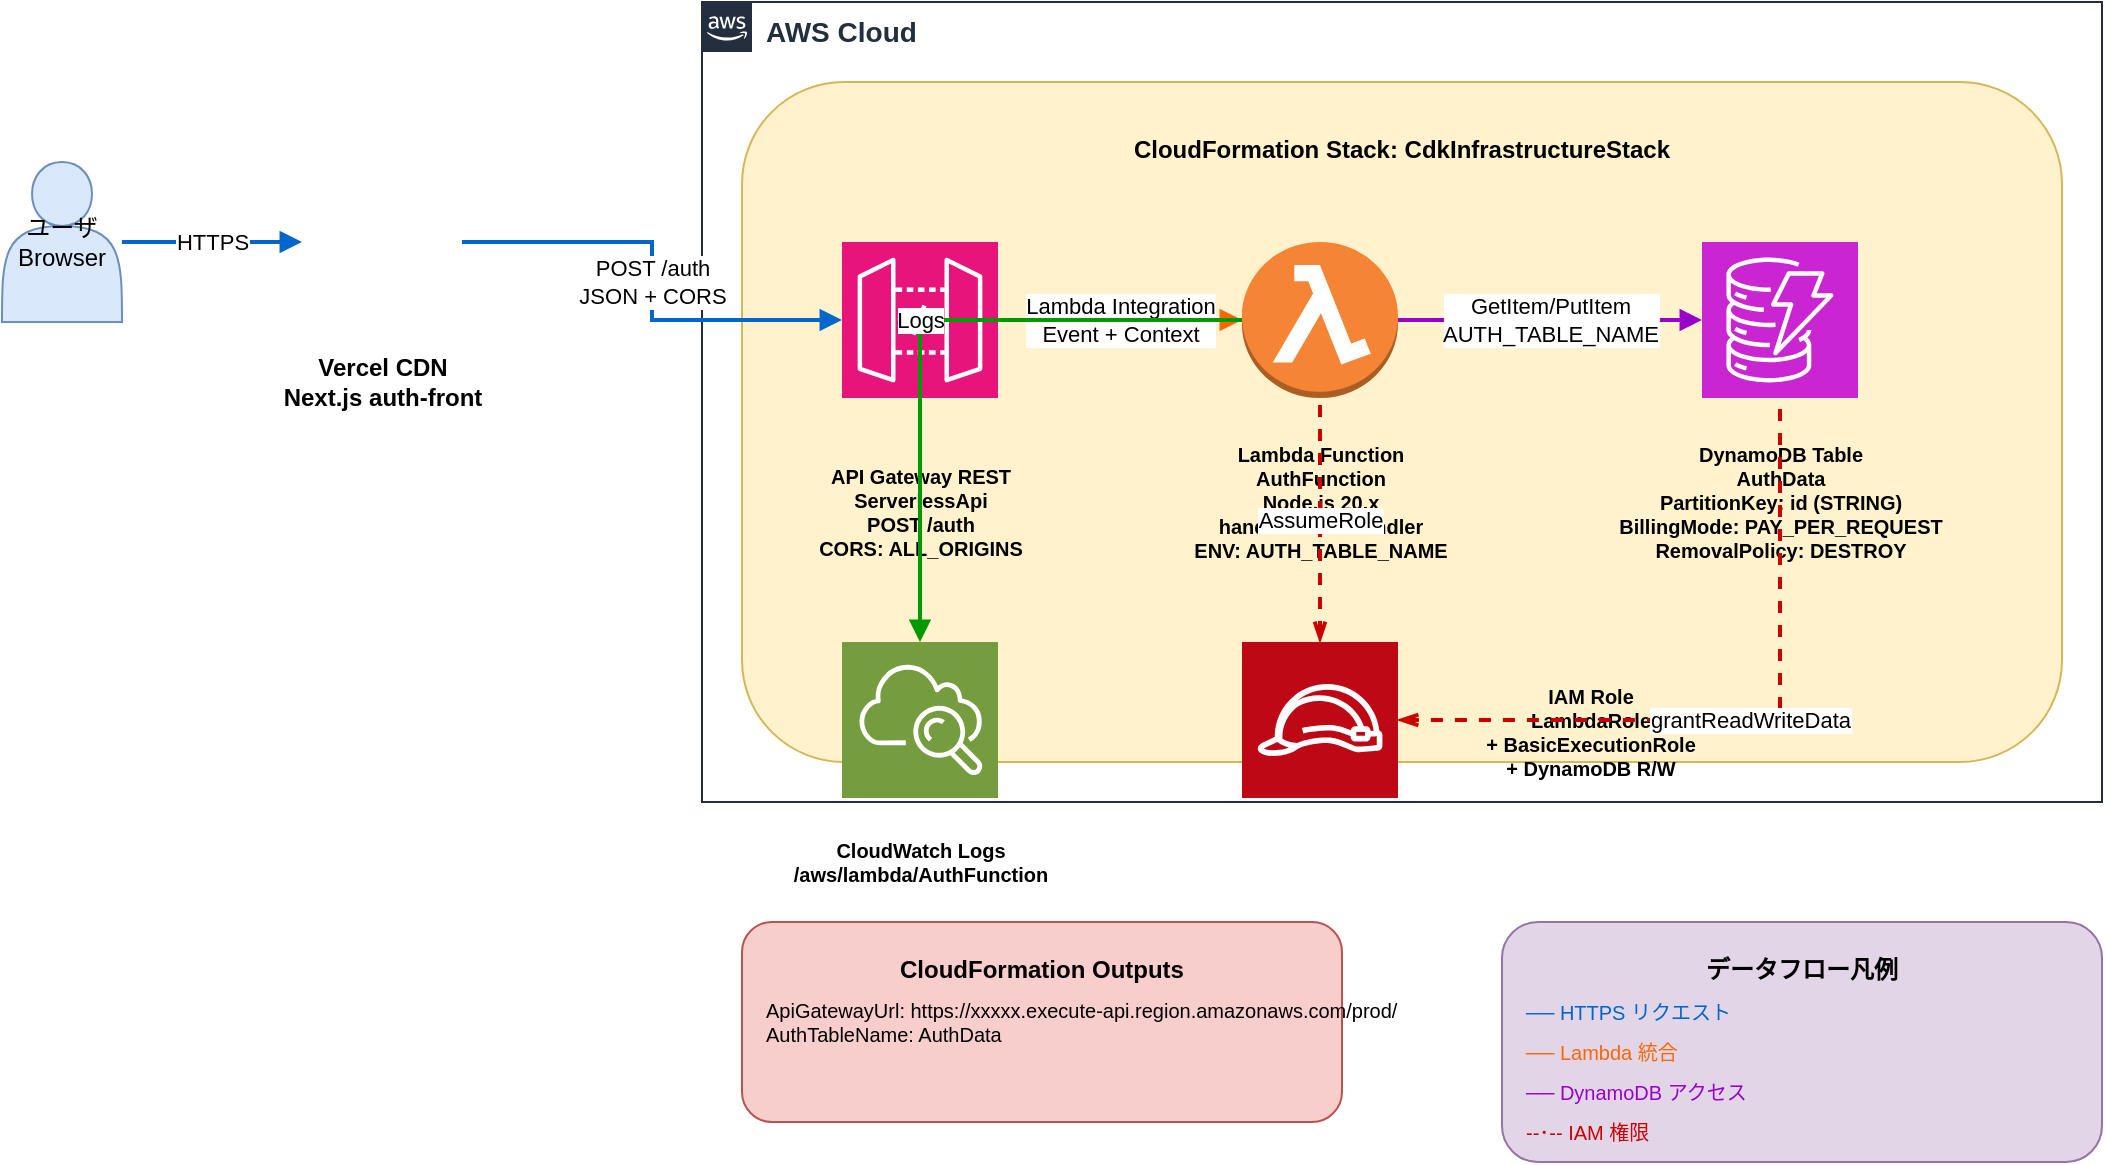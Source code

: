 <mxfile version="24.7.17">
  <diagram name="CDK AWS Architecture" id="cdk-serverless-auth">
    <mxGraphModel dx="1426" dy="1918" grid="1" gridSize="10" guides="1" tooltips="1" connect="1" arrows="1" fold="1" page="1" pageScale="1" pageWidth="1169" pageHeight="827" math="0" shadow="0">
      <root>
        <mxCell id="0" />
        <mxCell id="1" parent="0" />
        
        <!-- User/Browser -->
        <mxCell id="user-browser" value="ユーザ&#xa;Browser" style="shape=actor;whiteSpace=wrap;html=1;fillColor=#dae8fc;strokeColor=#6c8ebf;" vertex="1" parent="1">
          <mxGeometry x="50" y="200" width="60" height="80" as="geometry" />
        </mxCell>
        
        <!-- Vercel Frontend -->
        <mxCell id="vercel-frontend" value="" style="shape=image;html=1;verticalAlign=top;verticalLabelPosition=bottom;labelBackgroundColor=#ffffff;imageAspect=0;aspect=fixed;image=https://icons.diagrams.net/icon-cache1/Ionicons_Fill_Vol_2-2187/logo-vercel-632.svg" vertex="1" parent="1">
          <mxGeometry x="200" y="200" width="80" height="80" as="geometry" />
        </mxCell>
        <mxCell id="vercel-label" value="Vercel CDN&#xa;Next.js auth-front" style="text;html=1;align=center;verticalAlign=middle;resizable=0;points=[];autosize=1;strokeColor=none;fillColor=none;fontStyle=1;" vertex="1" parent="1">
          <mxGeometry x="190" y="290" width="100" height="40" as="geometry" />
        </mxCell>
        
        <!-- AWS Cloud Container -->
        <mxCell id="aws-cloud" value="AWS Cloud" style="points=[[0,0],[0.25,0],[0.5,0],[0.75,0],[1,0],[1,0.25],[1,0.5],[1,0.75],[1,1],[0.75,1],[0.5,1],[0.25,1],[0,1],[0,0.75],[0,0.5],[0,0.25]];outlineConnect=0;gradientColor=none;html=1;whiteSpace=wrap;fontSize=14;fontStyle=1;container=1;pointerEvents=0;collapsible=0;recursiveResize=0;shape=mxgraph.aws4.group;grIcon=mxgraph.aws4.group_aws_cloud_alt;strokeColor=#232F3E;fillColor=none;verticalAlign=top;align=left;spacingLeft=30;fontColor=#232F3E;dashed=0;" vertex="1" parent="1">
          <mxGeometry x="400" y="120" width="700" height="400" as="geometry" />
        </mxCell>
        
        <!-- CloudFormation Stack Container -->
        <mxCell id="cf-stack" value="CloudFormation Stack: CdkInfrastructureStack" style="rounded=1;whiteSpace=wrap;html=1;fillColor=#fff2cc;strokeColor=#d6b656;verticalAlign=top;fontStyle=1;spacingTop=20;" vertex="1" parent="aws-cloud">
          <mxGeometry x="20" y="40" width="660" height="340" as="geometry" />
        </mxCell>
        
        <!-- API Gateway -->
        <mxCell id="api-gateway" value="" style="sketch=0;points=[[0,0,0],[0.25,0,0],[0.5,0,0],[0.75,0,0],[1,0,0],[0,1,0],[0.25,1,0],[0.5,1,0],[0.75,1,0],[1,1,0],[0,0.25,0],[0,0.5,0],[0,0.75,0],[1,0.25,0],[1,0.5,0],[1,0.75,0]];outlineConnect=0;fontColor=#232F3E;fillColor=#E7157B;strokeColor=#ffffff;dashed=0;verticalLabelPosition=bottom;verticalAlign=top;align=center;html=1;fontSize=12;fontStyle=0;aspect=fixed;shape=mxgraph.aws4.resourceIcon;resIcon=mxgraph.aws4.api_gateway;" vertex="1" parent="cf-stack">
          <mxGeometry x="50" y="80" width="78" height="78" as="geometry" />
        </mxCell>
        <mxCell id="api-gateway-label" value="API Gateway REST&#xa;ServerlessApi&#xa;POST /auth&#xa;CORS: ALL_ORIGINS" style="text;html=1;align=center;verticalAlign=middle;resizable=0;points=[];autosize=1;strokeColor=none;fillColor=none;fontStyle=1;fontSize=10;" vertex="1" parent="cf-stack">
          <mxGeometry x="29" y="180" width="120" height="70" as="geometry" />
        </mxCell>
        
        <!-- Lambda Function -->
        <mxCell id="lambda-function" value="" style="outlineConnect=0;dashed=0;verticalLabelPosition=bottom;verticalAlign=top;align=center;html=1;shape=mxgraph.aws3.lambda_function;fillColor=#F58534;gradientColor=none;" vertex="1" parent="cf-stack">
          <mxGeometry x="250" y="80" width="78" height="78" as="geometry" />
        </mxCell>
        <mxCell id="lambda-label" value="Lambda Function&#xa;AuthFunction&#xa;Node.js 20.x&#xa;handler: auth.handler&#xa;ENV: AUTH_TABLE_NAME" style="text;html=1;align=center;verticalAlign=middle;resizable=0;points=[];autosize=1;strokeColor=none;fillColor=none;fontStyle=1;fontSize=10;" vertex="1" parent="cf-stack">
          <mxGeometry x="219" y="170" width="140" height="80" as="geometry" />
        </mxCell>
        
        <!-- IAM Role -->
        <mxCell id="iam-role" value="" style="sketch=0;points=[[0,0,0],[0.25,0,0],[0.5,0,0],[0.75,0,0],[1,0,0],[0,1,0],[0.25,1,0],[0.5,1,0],[0.75,1,0],[1,1,0],[0,0.25,0],[0,0.5,0],[0,0.75,0],[1,0.25,0],[1,0.5,0],[1,0.75,0]];outlineConnect=0;fontColor=#232F3E;fillColor=#BF0816;strokeColor=#ffffff;dashed=0;verticalLabelPosition=bottom;verticalAlign=top;align=center;html=1;fontSize=12;fontStyle=0;aspect=fixed;shape=mxgraph.aws4.resourceIcon;resIcon=mxgraph.aws4.role;" vertex="1" parent="cf-stack">
          <mxGeometry x="250" y="280" width="78" height="78" as="geometry" />
        </mxCell>
        <mxCell id="iam-role-label" value="IAM Role&#xa;LambdaRole&#xa;+ BasicExecutionRole&#xa;+ DynamoDB R/W" style="text;html=1;align=center;verticalAlign=middle;resizable=0;points=[];autosize=1;strokeColor=none;fillColor=none;fontStyle=1;fontSize=10;" vertex="1" parent="cf-stack">
          <mxGeometry x="364" y="290" width="120" height="70" as="geometry" />
        </mxCell>
        
        <!-- DynamoDB -->
        <mxCell id="dynamodb" value="" style="sketch=0;points=[[0,0,0],[0.25,0,0],[0.5,0,0],[0.75,0,0],[1,0,0],[0,1,0],[0.25,1,0],[0.5,1,0],[0.75,1,0],[1,1,0],[0,0.25,0],[0,0.5,0],[0,0.75,0],[1,0.25,0],[1,0.5,0],[1,0.75,0]];outlineConnect=0;fontColor=#232F3E;fillColor=#C925D1;strokeColor=#ffffff;dashed=0;verticalLabelPosition=bottom;verticalAlign=top;align=center;html=1;fontSize=12;fontStyle=0;aspect=fixed;shape=mxgraph.aws4.resourceIcon;resIcon=mxgraph.aws4.dynamodb;" vertex="1" parent="cf-stack">
          <mxGeometry x="480" y="80" width="78" height="78" as="geometry" />
        </mxCell>
        <mxCell id="dynamodb-label" value="DynamoDB Table&#xa;AuthData&#xa;PartitionKey: id (STRING)&#xa;BillingMode: PAY_PER_REQUEST&#xa;RemovalPolicy: DESTROY" style="text;html=1;align=center;verticalAlign=middle;resizable=0;points=[];autosize=1;strokeColor=none;fillColor=none;fontStyle=1;fontSize=10;" vertex="1" parent="cf-stack">
          <mxGeometry x="424" y="170" width="190" height="80" as="geometry" />
        </mxCell>
        
        <!-- CloudWatch Logs -->
        <mxCell id="cloudwatch" value="" style="sketch=0;points=[[0,0,0],[0.25,0,0],[0.5,0,0],[0.75,0,0],[1,0,0],[0,1,0],[0.25,1,0],[0.5,1,0],[0.75,1,0],[1,1,0],[0,0.25,0],[0,0.5,0],[0,0.75,0],[1,0.25,0],[1,0.5,0],[1,0.75,0]];outlineConnect=0;fontColor=#232F3E;fillColor=#759C3E;strokeColor=#ffffff;dashed=0;verticalLabelPosition=bottom;verticalAlign=top;align=center;html=1;fontSize=12;fontStyle=0;aspect=fixed;shape=mxgraph.aws4.resourceIcon;resIcon=mxgraph.aws4.cloudwatch;" vertex="1" parent="cf-stack">
          <mxGeometry x="50" y="280" width="78" height="78" as="geometry" />
        </mxCell>
        <mxCell id="cloudwatch-label" value="CloudWatch Logs&#xa;/aws/lambda/AuthFunction" style="text;html=1;align=center;verticalAlign=middle;resizable=0;points=[];autosize=1;strokeColor=none;fillColor=none;fontStyle=1;fontSize=10;" vertex="1" parent="cf-stack">
          <mxGeometry x="14" y="370" width="150" height="40" as="geometry" />
        </mxCell>
        
        <!-- Connection: User to Vercel -->
        <mxCell id="conn-user-vercel" value="HTTPS" style="edgeStyle=orthogonalEdgeStyle;html=1;endArrow=block;elbow=vertical;startArrow=none;endFill=1;strokeColor=#0066CC;rounded=0;strokeWidth=2;" edge="1" parent="1" source="user-browser" target="vercel-frontend">
          <mxGeometry width="100" relative="1" as="geometry">
            <mxPoint x="120" y="240" as="sourcePoint" />
            <mxPoint x="190" y="240" as="targetPoint" />
          </mxGeometry>
        </mxCell>
        
        <!-- Connection: Vercel to API Gateway -->
        <mxCell id="conn-vercel-api" value="POST /auth&#xa;JSON + CORS" style="edgeStyle=orthogonalEdgeStyle;html=1;endArrow=block;elbow=vertical;startArrow=none;endFill=1;strokeColor=#0066CC;rounded=0;strokeWidth=2;" edge="1" parent="1" source="vercel-frontend" target="api-gateway">
          <mxGeometry width="100" relative="1" as="geometry">
            <mxPoint x="290" y="240" as="sourcePoint" />
            <mxPoint x="440" y="240" as="targetPoint" />
          </mxGeometry>
        </mxCell>
        
        <!-- Connection: API Gateway to Lambda -->
        <mxCell id="conn-api-lambda" value="Lambda Integration&#xa;Event + Context" style="edgeStyle=orthogonalEdgeStyle;html=1;endArrow=block;elbow=vertical;startArrow=none;endFill=1;strokeColor=#FF6600;rounded=0;strokeWidth=2;" edge="1" parent="cf-stack" source="api-gateway" target="lambda-function">
          <mxGeometry width="100" relative="1" as="geometry">
            <mxPoint x="140" y="119" as="sourcePoint" />
            <mxPoint x="240" y="119" as="targetPoint" />
          </mxGeometry>
        </mxCell>
        
        <!-- Connection: Lambda to DynamoDB -->
        <mxCell id="conn-lambda-dynamodb" value="GetItem/PutItem&#xa;AUTH_TABLE_NAME" style="edgeStyle=orthogonalEdgeStyle;html=1;endArrow=block;elbow=vertical;startArrow=none;endFill=1;strokeColor=#9900CC;rounded=0;strokeWidth=2;" edge="1" parent="cf-stack" source="lambda-function" target="dynamodb">
          <mxGeometry width="100" relative="1" as="geometry">
            <mxPoint x="340" y="119" as="sourcePoint" />
            <mxPoint x="470" y="119" as="targetPoint" />
          </mxGeometry>
        </mxCell>
        
        <!-- Connection: Lambda to CloudWatch -->
        <mxCell id="conn-lambda-cloudwatch" value="Logs" style="edgeStyle=orthogonalEdgeStyle;html=1;endArrow=block;elbow=vertical;startArrow=none;endFill=1;strokeColor=#009900;rounded=0;strokeWidth=2;" edge="1" parent="cf-stack" source="lambda-function" target="cloudwatch">
          <mxGeometry width="100" relative="1" as="geometry">
            <mxPoint x="250" y="150" as="sourcePoint" />
            <mxPoint x="140" y="280" as="targetPoint" />
          </mxGeometry>
        </mxCell>
        
        <!-- Connection: IAM Role to Lambda (AssumeRole) -->
        <mxCell id="conn-role-lambda" value="AssumeRole" style="edgeStyle=orthogonalEdgeStyle;html=1;endArrow=none;elbow=vertical;startArrow=openThin;startFill=0;strokeColor=#CC0000;rounded=0;strokeWidth=2;dashed=1;" edge="1" parent="cf-stack" source="iam-role" target="lambda-function">
          <mxGeometry width="100" relative="1" as="geometry">
            <mxPoint x="289" y="270" as="sourcePoint" />
            <mxPoint x="289" y="170" as="targetPoint" />
          </mxGeometry>
        </mxCell>
        
        <!-- Connection: IAM Role to DynamoDB (Grant) -->
        <mxCell id="conn-role-dynamodb" value="grantReadWriteData" style="edgeStyle=orthogonalEdgeStyle;html=1;endArrow=none;elbow=vertical;startArrow=openThin;startFill=0;strokeColor=#CC0000;rounded=0;strokeWidth=2;dashed=1;" edge="1" parent="cf-stack" source="iam-role" target="dynamodb">
          <mxGeometry width="100" relative="1" as="geometry">
            <mxPoint x="340" y="319" as="sourcePoint" />
            <mxPoint x="470" y="170" as="targetPoint" />
          </mxGeometry>
        </mxCell>
        
        <!-- CDK Outputs Box -->
        <mxCell id="outputs-box" value="CloudFormation Outputs" style="rounded=1;whiteSpace=wrap;html=1;fillColor=#f8cecc;strokeColor=#b85450;verticalAlign=top;fontStyle=1;spacingTop=10;" vertex="1" parent="1">
          <mxGeometry x="420" y="580" width="300" height="100" as="geometry" />
        </mxCell>
        <mxCell id="outputs-text" value="ApiGatewayUrl: https://xxxxx.execute-api.region.amazonaws.com/prod/&#xa;AuthTableName: AuthData" style="text;html=1;align=left;verticalAlign=middle;resizable=0;points=[];autosize=1;strokeColor=none;fillColor=none;fontSize=10;" vertex="1" parent="1">
          <mxGeometry x="430" y="610" width="380" height="40" as="geometry" />
        </mxCell>
        
        <!-- Data Flow Legend -->
        <mxCell id="legend-box" value="データフロー凡例" style="rounded=1;whiteSpace=wrap;html=1;fillColor=#e1d5e7;strokeColor=#9673a6;verticalAlign=top;fontStyle=1;spacingTop=10;" vertex="1" parent="1">
          <mxGeometry x="800" y="580" width="300" height="120" as="geometry" />
        </mxCell>
        <mxCell id="legend-https" value="── HTTPS リクエスト" style="text;html=1;align=left;verticalAlign=middle;resizable=0;points=[];autosize=1;strokeColor=none;fillColor=none;fontSize=10;fontColor=#0066CC;" vertex="1" parent="1">
          <mxGeometry x="810" y="610" width="140" height="30" as="geometry" />
        </mxCell>
        <mxCell id="legend-lambda" value="── Lambda 統合" style="text;html=1;align=left;verticalAlign=middle;resizable=0;points=[];autosize=1;strokeColor=none;fillColor=none;fontSize=10;fontColor=#FF6600;" vertex="1" parent="1">
          <mxGeometry x="810" y="630" width="100" height="30" as="geometry" />
        </mxCell>
        <mxCell id="legend-dynamodb" value="── DynamoDB アクセス" style="text;html=1;align=left;verticalAlign=middle;resizable=0;points=[];autosize=1;strokeColor=none;fillColor=none;fontSize=10;fontColor=#9900CC;" vertex="1" parent="1">
          <mxGeometry x="810" y="650" width="140" height="30" as="geometry" />
        </mxCell>
        <mxCell id="legend-iam" value="--･-- IAM 権限" style="text;html=1;align=left;verticalAlign=middle;resizable=0;points=[];autosize=1;strokeColor=none;fillColor=none;fontSize=10;fontColor=#CC0000;" vertex="1" parent="1">
          <mxGeometry x="810" y="670" width="100" height="30" as="geometry" />
        </mxCell>
        
      </root>
    </mxGraphModel>
  </diagram>
</mxfile>
